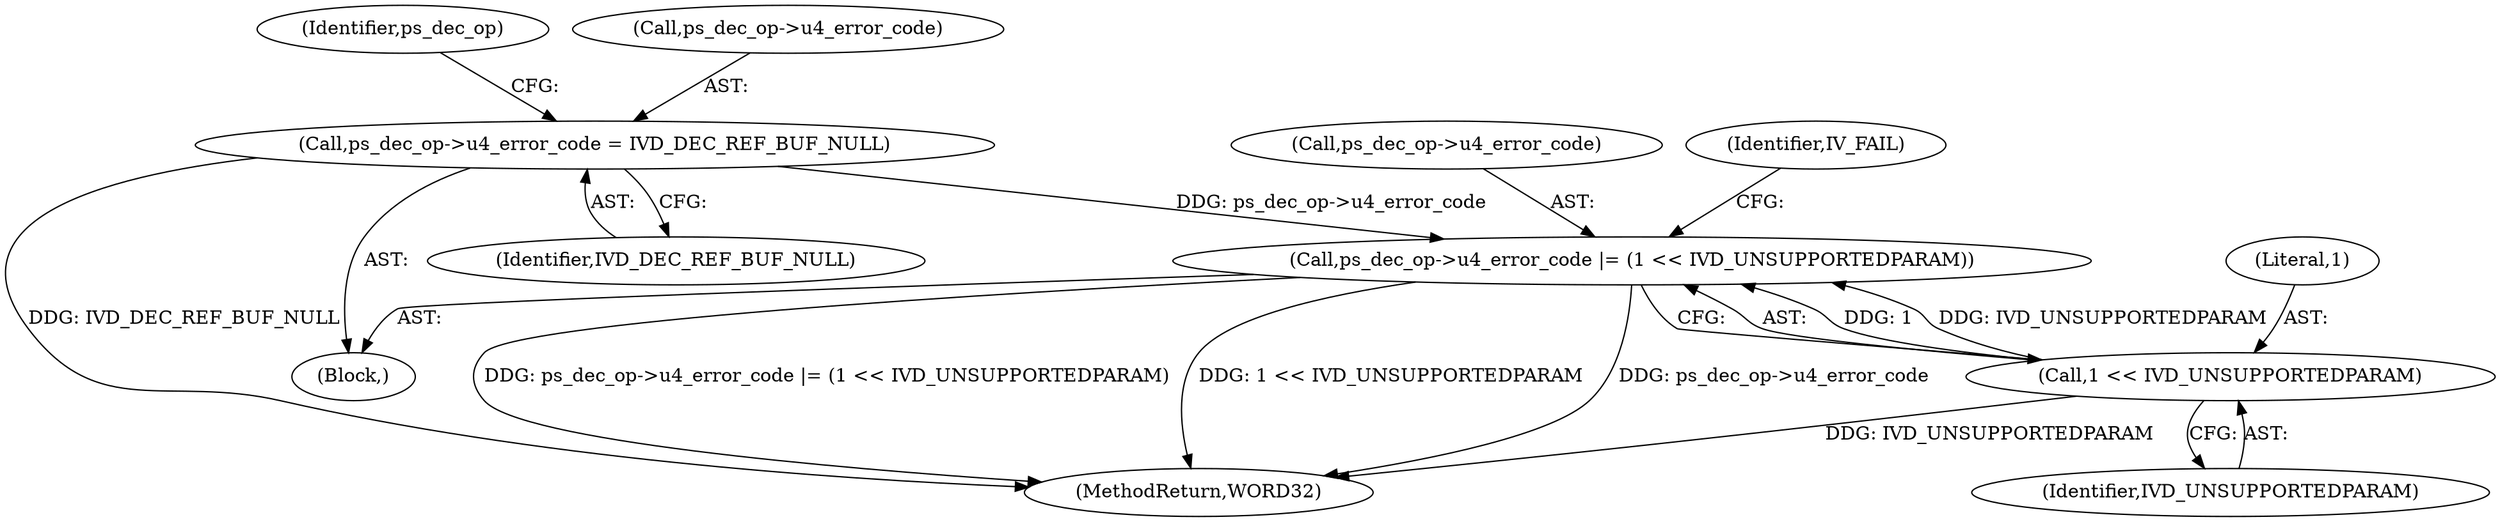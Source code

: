 digraph "0_Android_7109ce3f8f90a28ca9f0ee6e14f6ac5e414c62cf@pointer" {
"1000597" [label="(Call,ps_dec_op->u4_error_code |= (1 << IVD_UNSUPPORTEDPARAM))"];
"1000592" [label="(Call,ps_dec_op->u4_error_code = IVD_DEC_REF_BUF_NULL)"];
"1000601" [label="(Call,1 << IVD_UNSUPPORTEDPARAM)"];
"1000597" [label="(Call,ps_dec_op->u4_error_code |= (1 << IVD_UNSUPPORTEDPARAM))"];
"1000599" [label="(Identifier,ps_dec_op)"];
"1000592" [label="(Call,ps_dec_op->u4_error_code = IVD_DEC_REF_BUF_NULL)"];
"1000596" [label="(Identifier,IVD_DEC_REF_BUF_NULL)"];
"1000602" [label="(Literal,1)"];
"1000598" [label="(Call,ps_dec_op->u4_error_code)"];
"1000593" [label="(Call,ps_dec_op->u4_error_code)"];
"1000603" [label="(Identifier,IVD_UNSUPPORTEDPARAM)"];
"1000591" [label="(Block,)"];
"1002160" [label="(MethodReturn,WORD32)"];
"1000605" [label="(Identifier,IV_FAIL)"];
"1000601" [label="(Call,1 << IVD_UNSUPPORTEDPARAM)"];
"1000597" -> "1000591"  [label="AST: "];
"1000597" -> "1000601"  [label="CFG: "];
"1000598" -> "1000597"  [label="AST: "];
"1000601" -> "1000597"  [label="AST: "];
"1000605" -> "1000597"  [label="CFG: "];
"1000597" -> "1002160"  [label="DDG: ps_dec_op->u4_error_code"];
"1000597" -> "1002160"  [label="DDG: ps_dec_op->u4_error_code |= (1 << IVD_UNSUPPORTEDPARAM)"];
"1000597" -> "1002160"  [label="DDG: 1 << IVD_UNSUPPORTEDPARAM"];
"1000592" -> "1000597"  [label="DDG: ps_dec_op->u4_error_code"];
"1000601" -> "1000597"  [label="DDG: 1"];
"1000601" -> "1000597"  [label="DDG: IVD_UNSUPPORTEDPARAM"];
"1000592" -> "1000591"  [label="AST: "];
"1000592" -> "1000596"  [label="CFG: "];
"1000593" -> "1000592"  [label="AST: "];
"1000596" -> "1000592"  [label="AST: "];
"1000599" -> "1000592"  [label="CFG: "];
"1000592" -> "1002160"  [label="DDG: IVD_DEC_REF_BUF_NULL"];
"1000601" -> "1000603"  [label="CFG: "];
"1000602" -> "1000601"  [label="AST: "];
"1000603" -> "1000601"  [label="AST: "];
"1000601" -> "1002160"  [label="DDG: IVD_UNSUPPORTEDPARAM"];
}
